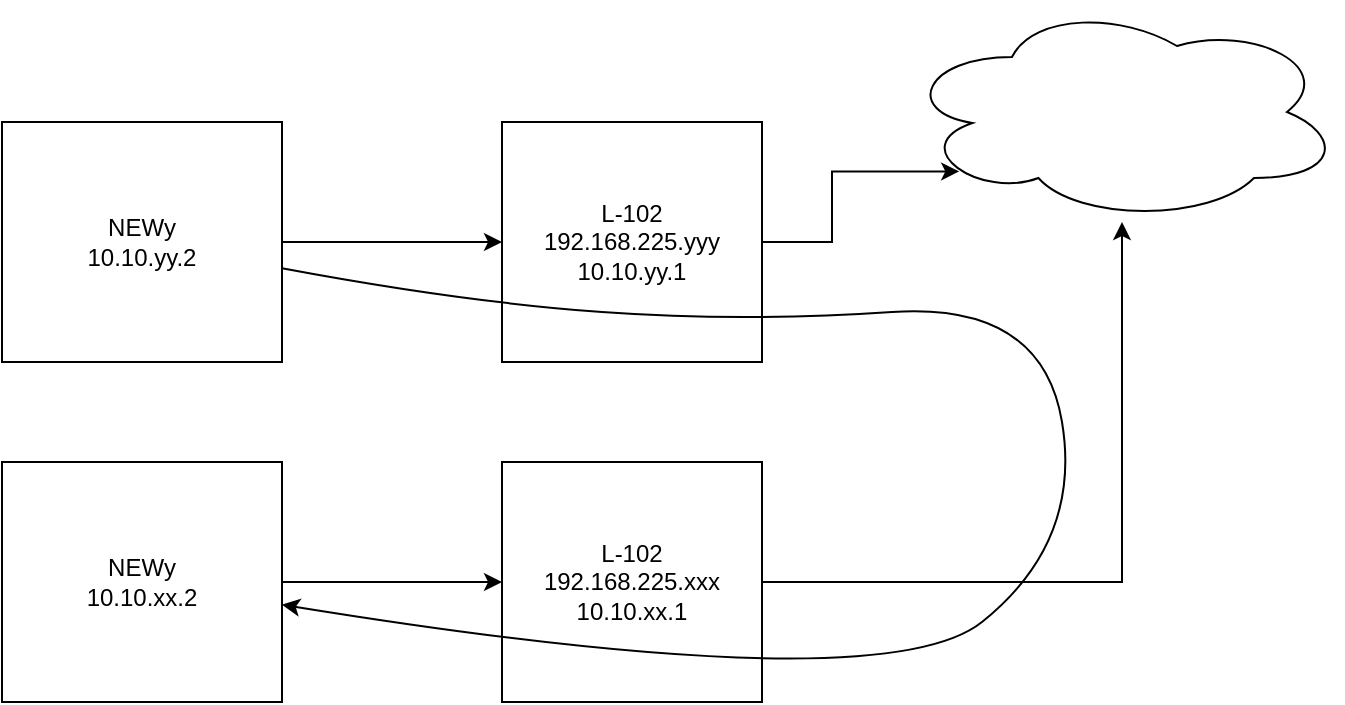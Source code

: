 <mxfile version="20.5.3" type="github">
  <diagram id="8YB1VlGZIXuOnZh9Zn4R" name="Страница 1">
    <mxGraphModel dx="1268" dy="853" grid="1" gridSize="10" guides="1" tooltips="1" connect="1" arrows="1" fold="1" page="1" pageScale="1" pageWidth="827" pageHeight="1169" math="0" shadow="0">
      <root>
        <mxCell id="0" />
        <mxCell id="1" parent="0" />
        <mxCell id="Q_TUKxB_y-1EHlC8nTPu-3" style="edgeStyle=orthogonalEdgeStyle;rounded=0;orthogonalLoop=1;jettySize=auto;html=1;exitX=1;exitY=0.5;exitDx=0;exitDy=0;" edge="1" parent="1" source="Q_TUKxB_y-1EHlC8nTPu-1" target="Q_TUKxB_y-1EHlC8nTPu-2">
          <mxGeometry relative="1" as="geometry" />
        </mxCell>
        <mxCell id="Q_TUKxB_y-1EHlC8nTPu-1" value="NEWy&lt;br&gt;10.10.yy.2" style="rounded=0;whiteSpace=wrap;html=1;" vertex="1" parent="1">
          <mxGeometry x="90" y="100" width="140" height="120" as="geometry" />
        </mxCell>
        <mxCell id="Q_TUKxB_y-1EHlC8nTPu-11" style="edgeStyle=orthogonalEdgeStyle;rounded=0;orthogonalLoop=1;jettySize=auto;html=1;entryX=0.13;entryY=0.77;entryDx=0;entryDy=0;entryPerimeter=0;" edge="1" parent="1" source="Q_TUKxB_y-1EHlC8nTPu-2" target="Q_TUKxB_y-1EHlC8nTPu-4">
          <mxGeometry relative="1" as="geometry" />
        </mxCell>
        <mxCell id="Q_TUKxB_y-1EHlC8nTPu-2" value="L-102&lt;br&gt;192.168.225.yyy&lt;br&gt;10.10.yy.1" style="rounded=0;whiteSpace=wrap;html=1;" vertex="1" parent="1">
          <mxGeometry x="340" y="100" width="130" height="120" as="geometry" />
        </mxCell>
        <mxCell id="Q_TUKxB_y-1EHlC8nTPu-4" value="" style="ellipse;shape=cloud;whiteSpace=wrap;html=1;" vertex="1" parent="1">
          <mxGeometry x="540" y="40" width="220" height="110" as="geometry" />
        </mxCell>
        <mxCell id="Q_TUKxB_y-1EHlC8nTPu-7" style="edgeStyle=orthogonalEdgeStyle;rounded=0;orthogonalLoop=1;jettySize=auto;html=1;exitX=1;exitY=0.5;exitDx=0;exitDy=0;" edge="1" source="Q_TUKxB_y-1EHlC8nTPu-8" target="Q_TUKxB_y-1EHlC8nTPu-9" parent="1">
          <mxGeometry relative="1" as="geometry" />
        </mxCell>
        <mxCell id="Q_TUKxB_y-1EHlC8nTPu-8" value="NEWy&lt;br&gt;10.10.xx.2" style="rounded=0;whiteSpace=wrap;html=1;" vertex="1" parent="1">
          <mxGeometry x="90" y="270" width="140" height="120" as="geometry" />
        </mxCell>
        <mxCell id="Q_TUKxB_y-1EHlC8nTPu-12" style="edgeStyle=orthogonalEdgeStyle;rounded=0;orthogonalLoop=1;jettySize=auto;html=1;" edge="1" parent="1" source="Q_TUKxB_y-1EHlC8nTPu-9" target="Q_TUKxB_y-1EHlC8nTPu-4">
          <mxGeometry relative="1" as="geometry" />
        </mxCell>
        <mxCell id="Q_TUKxB_y-1EHlC8nTPu-9" value="L-102&lt;br&gt;192.168.225.xxx&lt;br&gt;10.10.xx.1" style="rounded=0;whiteSpace=wrap;html=1;" vertex="1" parent="1">
          <mxGeometry x="340" y="270" width="130" height="120" as="geometry" />
        </mxCell>
        <mxCell id="Q_TUKxB_y-1EHlC8nTPu-13" value="" style="curved=1;endArrow=classic;html=1;rounded=0;" edge="1" parent="1" source="Q_TUKxB_y-1EHlC8nTPu-1" target="Q_TUKxB_y-1EHlC8nTPu-8">
          <mxGeometry width="50" height="50" relative="1" as="geometry">
            <mxPoint x="590" y="390" as="sourcePoint" />
            <mxPoint x="640" y="340" as="targetPoint" />
            <Array as="points">
              <mxPoint x="320" y="190" />
              <mxPoint x="460" y="200" />
              <mxPoint x="610" y="190" />
              <mxPoint x="630" y="310" />
              <mxPoint x="530" y="390" />
            </Array>
          </mxGeometry>
        </mxCell>
      </root>
    </mxGraphModel>
  </diagram>
</mxfile>
